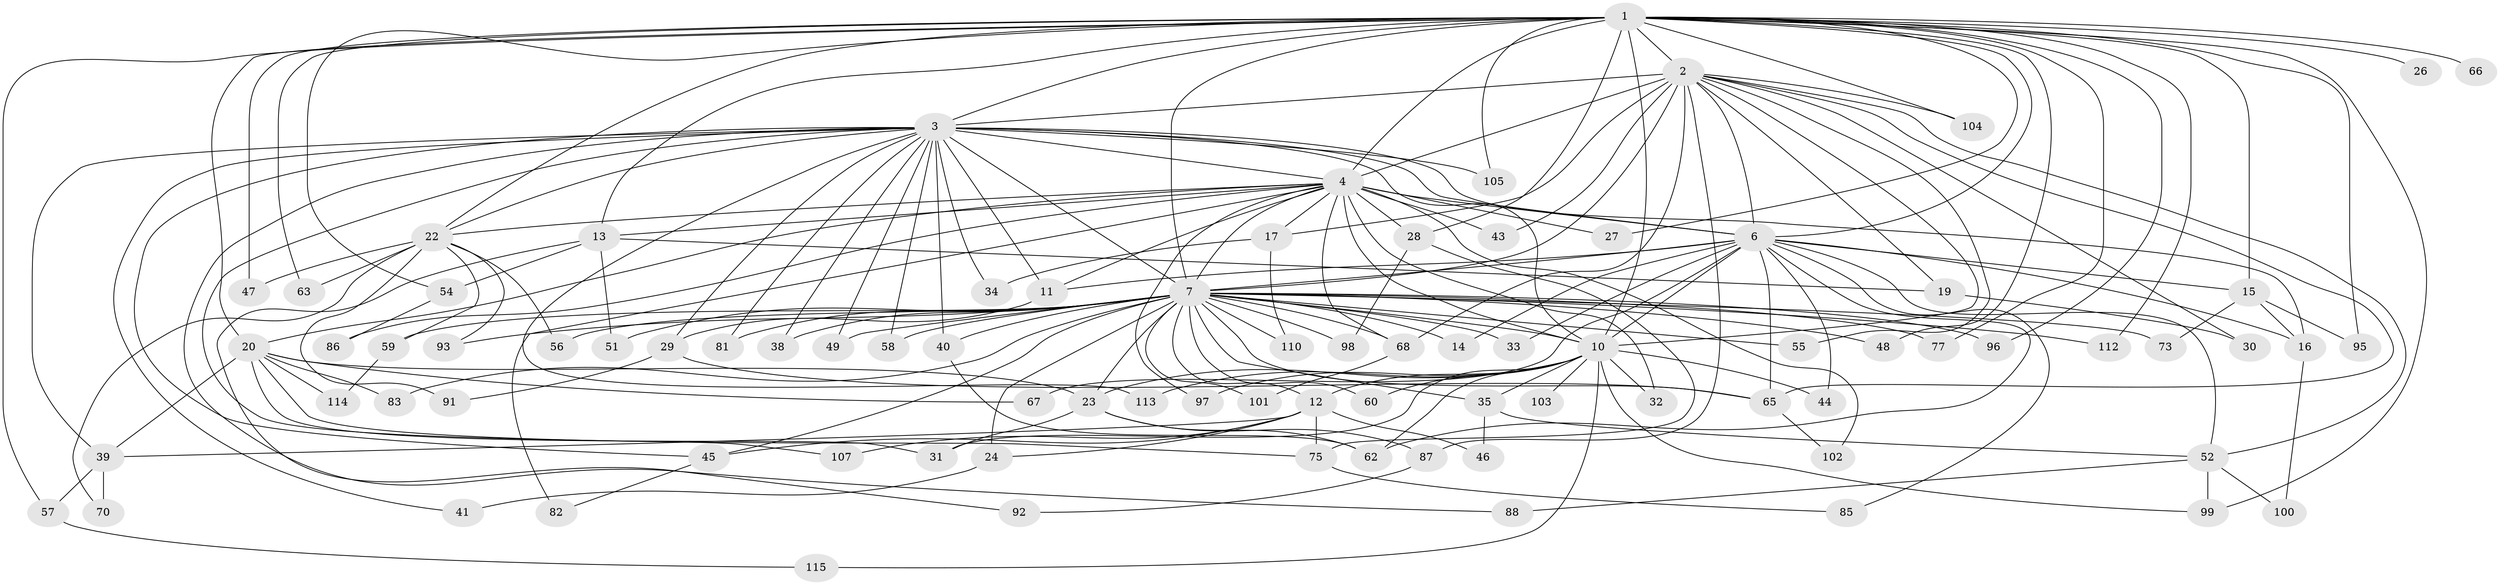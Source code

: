 // Generated by graph-tools (version 1.1) at 2025/51/02/27/25 19:51:46]
// undirected, 86 vertices, 191 edges
graph export_dot {
graph [start="1"]
  node [color=gray90,style=filled];
  1 [super="+9"];
  2 [super="+76"];
  3 [super="+106"];
  4 [super="+5"];
  6 [super="+21"];
  7 [super="+8"];
  10 [super="+18"];
  11 [super="+90"];
  12 [super="+42"];
  13 [super="+25"];
  14;
  15 [super="+69"];
  16 [super="+79"];
  17;
  19 [super="+53"];
  20 [super="+72"];
  22 [super="+37"];
  23 [super="+36"];
  24 [super="+108"];
  26;
  27;
  28;
  29 [super="+94"];
  30;
  31 [super="+89"];
  32;
  33;
  34;
  35;
  38;
  39 [super="+50"];
  40 [super="+74"];
  41;
  43;
  44;
  45 [super="+111"];
  46;
  47;
  48;
  49 [super="+80"];
  51;
  52 [super="+61"];
  54;
  55;
  56;
  57;
  58;
  59;
  60;
  62 [super="+64"];
  63;
  65 [super="+84"];
  66;
  67;
  68 [super="+71"];
  70;
  73;
  75 [super="+78"];
  77;
  81;
  82;
  83;
  85;
  86;
  87;
  88;
  91;
  92;
  93;
  95;
  96;
  97;
  98;
  99 [super="+109"];
  100;
  101;
  102;
  103;
  104;
  105;
  107;
  110;
  112;
  113;
  114;
  115;
  1 -- 2 [weight=2];
  1 -- 3 [weight=2];
  1 -- 4 [weight=4];
  1 -- 6 [weight=2];
  1 -- 7 [weight=4];
  1 -- 10 [weight=2];
  1 -- 13;
  1 -- 15 [weight=2];
  1 -- 20;
  1 -- 26 [weight=2];
  1 -- 27;
  1 -- 47;
  1 -- 48;
  1 -- 57;
  1 -- 63;
  1 -- 66 [weight=2];
  1 -- 77;
  1 -- 95;
  1 -- 96;
  1 -- 104;
  1 -- 105;
  1 -- 99;
  1 -- 112;
  1 -- 22;
  1 -- 54;
  1 -- 28;
  2 -- 3;
  2 -- 4 [weight=3];
  2 -- 6;
  2 -- 7 [weight=2];
  2 -- 10;
  2 -- 17;
  2 -- 19 [weight=2];
  2 -- 30;
  2 -- 43;
  2 -- 55;
  2 -- 65;
  2 -- 68;
  2 -- 104;
  2 -- 87;
  2 -- 52;
  3 -- 4 [weight=3];
  3 -- 6;
  3 -- 7 [weight=2];
  3 -- 10;
  3 -- 11;
  3 -- 16;
  3 -- 22;
  3 -- 29;
  3 -- 34;
  3 -- 38;
  3 -- 39;
  3 -- 40;
  3 -- 41;
  3 -- 45;
  3 -- 49 [weight=2];
  3 -- 58;
  3 -- 81;
  3 -- 88;
  3 -- 105;
  3 -- 107;
  3 -- 113;
  4 -- 6 [weight=3];
  4 -- 7 [weight=4];
  4 -- 10 [weight=3];
  4 -- 20;
  4 -- 28;
  4 -- 82;
  4 -- 13 [weight=2];
  4 -- 17;
  4 -- 86;
  4 -- 22;
  4 -- 27;
  4 -- 32;
  4 -- 97;
  4 -- 102;
  4 -- 43;
  4 -- 68;
  4 -- 11;
  6 -- 7 [weight=2];
  6 -- 10;
  6 -- 11;
  6 -- 14;
  6 -- 33;
  6 -- 44;
  6 -- 52;
  6 -- 67;
  6 -- 85;
  6 -- 65;
  6 -- 16;
  6 -- 62;
  6 -- 15;
  7 -- 10 [weight=2];
  7 -- 12 [weight=2];
  7 -- 23;
  7 -- 33;
  7 -- 38;
  7 -- 40;
  7 -- 48;
  7 -- 68;
  7 -- 73;
  7 -- 77;
  7 -- 96;
  7 -- 110;
  7 -- 14;
  7 -- 81;
  7 -- 83;
  7 -- 24 [weight=2];
  7 -- 93;
  7 -- 98;
  7 -- 35;
  7 -- 101;
  7 -- 112;
  7 -- 49;
  7 -- 51;
  7 -- 55;
  7 -- 56;
  7 -- 58;
  7 -- 59;
  7 -- 60;
  7 -- 45;
  7 -- 65;
  10 -- 31;
  10 -- 32;
  10 -- 44;
  10 -- 60;
  10 -- 62;
  10 -- 97;
  10 -- 99;
  10 -- 103 [weight=2];
  10 -- 23;
  10 -- 12;
  10 -- 113;
  10 -- 115;
  10 -- 35;
  11 -- 29;
  12 -- 24;
  12 -- 39 [weight=2];
  12 -- 46;
  12 -- 75;
  12 -- 107;
  12 -- 45;
  13 -- 19;
  13 -- 51;
  13 -- 92;
  13 -- 54;
  15 -- 16;
  15 -- 73;
  15 -- 95;
  16 -- 100;
  17 -- 34;
  17 -- 110;
  19 -- 30;
  20 -- 23;
  20 -- 67;
  20 -- 75;
  20 -- 83;
  20 -- 114;
  20 -- 31;
  20 -- 39;
  22 -- 56;
  22 -- 59;
  22 -- 91;
  22 -- 93;
  22 -- 70;
  22 -- 47;
  22 -- 63;
  23 -- 31;
  23 -- 62;
  23 -- 87;
  24 -- 41;
  28 -- 98;
  28 -- 75;
  29 -- 91;
  29 -- 65;
  35 -- 46;
  35 -- 52;
  39 -- 70;
  39 -- 57;
  40 -- 62;
  45 -- 82;
  52 -- 88;
  52 -- 100;
  52 -- 99;
  54 -- 86;
  57 -- 115;
  59 -- 114;
  65 -- 102;
  68 -- 101;
  75 -- 85;
  87 -- 92;
}
